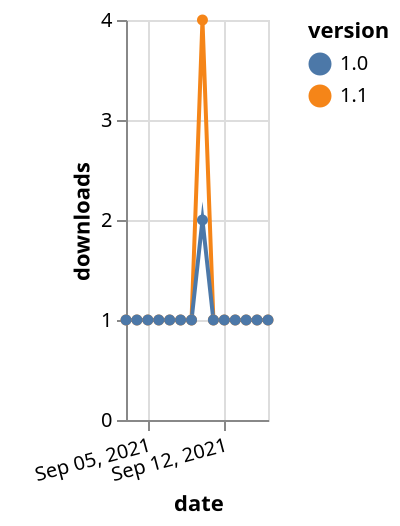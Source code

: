 {"$schema": "https://vega.github.io/schema/vega-lite/v5.json", "description": "A simple bar chart with embedded data.", "data": {"values": [{"date": "2021-09-03", "total": 163, "delta": 1, "version": "1.1"}, {"date": "2021-09-04", "total": 164, "delta": 1, "version": "1.1"}, {"date": "2021-09-05", "total": 165, "delta": 1, "version": "1.1"}, {"date": "2021-09-06", "total": 166, "delta": 1, "version": "1.1"}, {"date": "2021-09-07", "total": 167, "delta": 1, "version": "1.1"}, {"date": "2021-09-08", "total": 168, "delta": 1, "version": "1.1"}, {"date": "2021-09-09", "total": 169, "delta": 1, "version": "1.1"}, {"date": "2021-09-10", "total": 173, "delta": 4, "version": "1.1"}, {"date": "2021-09-11", "total": 174, "delta": 1, "version": "1.1"}, {"date": "2021-09-12", "total": 175, "delta": 1, "version": "1.1"}, {"date": "2021-09-13", "total": 176, "delta": 1, "version": "1.1"}, {"date": "2021-09-14", "total": 177, "delta": 1, "version": "1.1"}, {"date": "2021-09-15", "total": 178, "delta": 1, "version": "1.1"}, {"date": "2021-09-16", "total": 179, "delta": 1, "version": "1.1"}, {"date": "2021-09-03", "total": 166, "delta": 1, "version": "1.0"}, {"date": "2021-09-04", "total": 167, "delta": 1, "version": "1.0"}, {"date": "2021-09-05", "total": 168, "delta": 1, "version": "1.0"}, {"date": "2021-09-06", "total": 169, "delta": 1, "version": "1.0"}, {"date": "2021-09-07", "total": 170, "delta": 1, "version": "1.0"}, {"date": "2021-09-08", "total": 171, "delta": 1, "version": "1.0"}, {"date": "2021-09-09", "total": 172, "delta": 1, "version": "1.0"}, {"date": "2021-09-10", "total": 174, "delta": 2, "version": "1.0"}, {"date": "2021-09-11", "total": 175, "delta": 1, "version": "1.0"}, {"date": "2021-09-12", "total": 176, "delta": 1, "version": "1.0"}, {"date": "2021-09-13", "total": 177, "delta": 1, "version": "1.0"}, {"date": "2021-09-14", "total": 178, "delta": 1, "version": "1.0"}, {"date": "2021-09-15", "total": 179, "delta": 1, "version": "1.0"}, {"date": "2021-09-16", "total": 180, "delta": 1, "version": "1.0"}]}, "width": "container", "mark": {"type": "line", "point": {"filled": true}}, "encoding": {"x": {"field": "date", "type": "temporal", "timeUnit": "yearmonthdate", "title": "date", "axis": {"labelAngle": -15}}, "y": {"field": "delta", "type": "quantitative", "title": "downloads"}, "color": {"field": "version", "type": "nominal"}, "tooltip": {"field": "delta"}}}